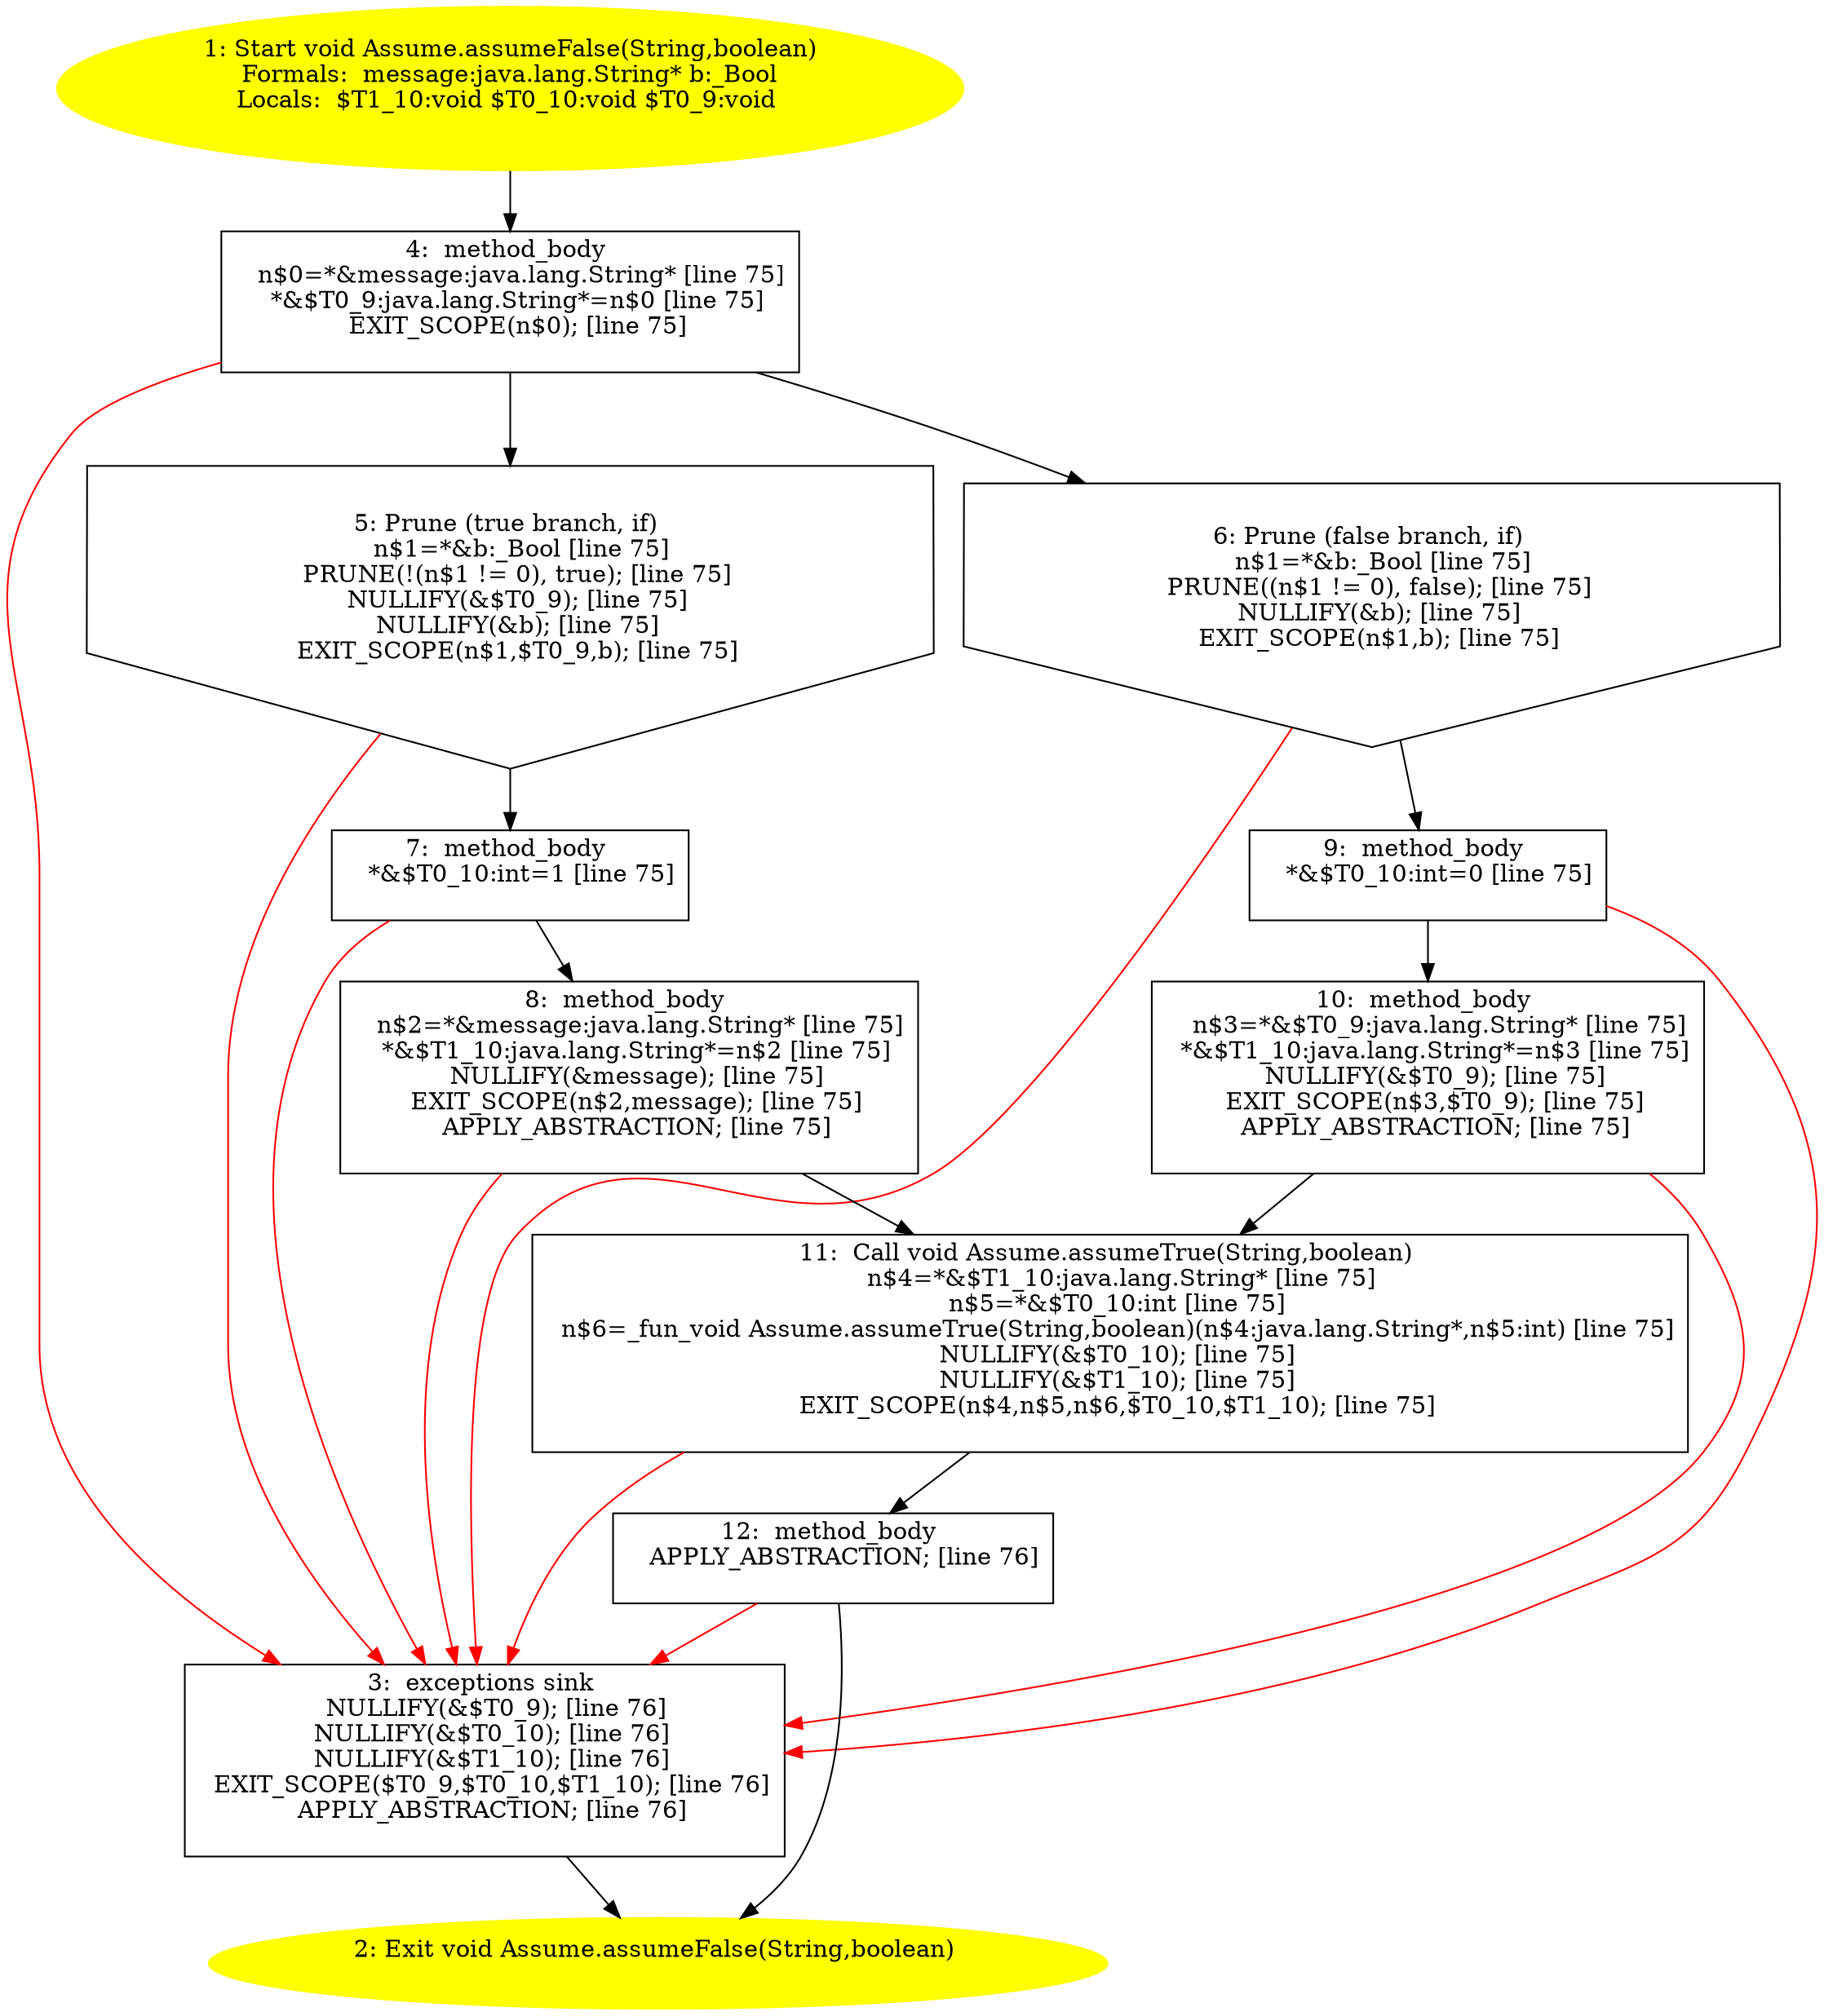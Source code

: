 /* @generated */
digraph cfg {
"org.junit.Assume.assumeFalse(java.lang.String,boolean):void.ac1962d0bf3c26519f1c427412947d15_1" [label="1: Start void Assume.assumeFalse(String,boolean)\nFormals:  message:java.lang.String* b:_Bool\nLocals:  $T1_10:void $T0_10:void $T0_9:void \n  " color=yellow style=filled]
	

	 "org.junit.Assume.assumeFalse(java.lang.String,boolean):void.ac1962d0bf3c26519f1c427412947d15_1" -> "org.junit.Assume.assumeFalse(java.lang.String,boolean):void.ac1962d0bf3c26519f1c427412947d15_4" ;
"org.junit.Assume.assumeFalse(java.lang.String,boolean):void.ac1962d0bf3c26519f1c427412947d15_2" [label="2: Exit void Assume.assumeFalse(String,boolean) \n  " color=yellow style=filled]
	

"org.junit.Assume.assumeFalse(java.lang.String,boolean):void.ac1962d0bf3c26519f1c427412947d15_3" [label="3:  exceptions sink \n   NULLIFY(&$T0_9); [line 76]\n  NULLIFY(&$T0_10); [line 76]\n  NULLIFY(&$T1_10); [line 76]\n  EXIT_SCOPE($T0_9,$T0_10,$T1_10); [line 76]\n  APPLY_ABSTRACTION; [line 76]\n " shape="box"]
	

	 "org.junit.Assume.assumeFalse(java.lang.String,boolean):void.ac1962d0bf3c26519f1c427412947d15_3" -> "org.junit.Assume.assumeFalse(java.lang.String,boolean):void.ac1962d0bf3c26519f1c427412947d15_2" ;
"org.junit.Assume.assumeFalse(java.lang.String,boolean):void.ac1962d0bf3c26519f1c427412947d15_4" [label="4:  method_body \n   n$0=*&message:java.lang.String* [line 75]\n  *&$T0_9:java.lang.String*=n$0 [line 75]\n  EXIT_SCOPE(n$0); [line 75]\n " shape="box"]
	

	 "org.junit.Assume.assumeFalse(java.lang.String,boolean):void.ac1962d0bf3c26519f1c427412947d15_4" -> "org.junit.Assume.assumeFalse(java.lang.String,boolean):void.ac1962d0bf3c26519f1c427412947d15_5" ;
	 "org.junit.Assume.assumeFalse(java.lang.String,boolean):void.ac1962d0bf3c26519f1c427412947d15_4" -> "org.junit.Assume.assumeFalse(java.lang.String,boolean):void.ac1962d0bf3c26519f1c427412947d15_6" ;
	 "org.junit.Assume.assumeFalse(java.lang.String,boolean):void.ac1962d0bf3c26519f1c427412947d15_4" -> "org.junit.Assume.assumeFalse(java.lang.String,boolean):void.ac1962d0bf3c26519f1c427412947d15_3" [color="red" ];
"org.junit.Assume.assumeFalse(java.lang.String,boolean):void.ac1962d0bf3c26519f1c427412947d15_5" [label="5: Prune (true branch, if) \n   n$1=*&b:_Bool [line 75]\n  PRUNE(!(n$1 != 0), true); [line 75]\n  NULLIFY(&$T0_9); [line 75]\n  NULLIFY(&b); [line 75]\n  EXIT_SCOPE(n$1,$T0_9,b); [line 75]\n " shape="invhouse"]
	

	 "org.junit.Assume.assumeFalse(java.lang.String,boolean):void.ac1962d0bf3c26519f1c427412947d15_5" -> "org.junit.Assume.assumeFalse(java.lang.String,boolean):void.ac1962d0bf3c26519f1c427412947d15_7" ;
	 "org.junit.Assume.assumeFalse(java.lang.String,boolean):void.ac1962d0bf3c26519f1c427412947d15_5" -> "org.junit.Assume.assumeFalse(java.lang.String,boolean):void.ac1962d0bf3c26519f1c427412947d15_3" [color="red" ];
"org.junit.Assume.assumeFalse(java.lang.String,boolean):void.ac1962d0bf3c26519f1c427412947d15_6" [label="6: Prune (false branch, if) \n   n$1=*&b:_Bool [line 75]\n  PRUNE((n$1 != 0), false); [line 75]\n  NULLIFY(&b); [line 75]\n  EXIT_SCOPE(n$1,b); [line 75]\n " shape="invhouse"]
	

	 "org.junit.Assume.assumeFalse(java.lang.String,boolean):void.ac1962d0bf3c26519f1c427412947d15_6" -> "org.junit.Assume.assumeFalse(java.lang.String,boolean):void.ac1962d0bf3c26519f1c427412947d15_9" ;
	 "org.junit.Assume.assumeFalse(java.lang.String,boolean):void.ac1962d0bf3c26519f1c427412947d15_6" -> "org.junit.Assume.assumeFalse(java.lang.String,boolean):void.ac1962d0bf3c26519f1c427412947d15_3" [color="red" ];
"org.junit.Assume.assumeFalse(java.lang.String,boolean):void.ac1962d0bf3c26519f1c427412947d15_7" [label="7:  method_body \n   *&$T0_10:int=1 [line 75]\n " shape="box"]
	

	 "org.junit.Assume.assumeFalse(java.lang.String,boolean):void.ac1962d0bf3c26519f1c427412947d15_7" -> "org.junit.Assume.assumeFalse(java.lang.String,boolean):void.ac1962d0bf3c26519f1c427412947d15_8" ;
	 "org.junit.Assume.assumeFalse(java.lang.String,boolean):void.ac1962d0bf3c26519f1c427412947d15_7" -> "org.junit.Assume.assumeFalse(java.lang.String,boolean):void.ac1962d0bf3c26519f1c427412947d15_3" [color="red" ];
"org.junit.Assume.assumeFalse(java.lang.String,boolean):void.ac1962d0bf3c26519f1c427412947d15_8" [label="8:  method_body \n   n$2=*&message:java.lang.String* [line 75]\n  *&$T1_10:java.lang.String*=n$2 [line 75]\n  NULLIFY(&message); [line 75]\n  EXIT_SCOPE(n$2,message); [line 75]\n  APPLY_ABSTRACTION; [line 75]\n " shape="box"]
	

	 "org.junit.Assume.assumeFalse(java.lang.String,boolean):void.ac1962d0bf3c26519f1c427412947d15_8" -> "org.junit.Assume.assumeFalse(java.lang.String,boolean):void.ac1962d0bf3c26519f1c427412947d15_11" ;
	 "org.junit.Assume.assumeFalse(java.lang.String,boolean):void.ac1962d0bf3c26519f1c427412947d15_8" -> "org.junit.Assume.assumeFalse(java.lang.String,boolean):void.ac1962d0bf3c26519f1c427412947d15_3" [color="red" ];
"org.junit.Assume.assumeFalse(java.lang.String,boolean):void.ac1962d0bf3c26519f1c427412947d15_9" [label="9:  method_body \n   *&$T0_10:int=0 [line 75]\n " shape="box"]
	

	 "org.junit.Assume.assumeFalse(java.lang.String,boolean):void.ac1962d0bf3c26519f1c427412947d15_9" -> "org.junit.Assume.assumeFalse(java.lang.String,boolean):void.ac1962d0bf3c26519f1c427412947d15_10" ;
	 "org.junit.Assume.assumeFalse(java.lang.String,boolean):void.ac1962d0bf3c26519f1c427412947d15_9" -> "org.junit.Assume.assumeFalse(java.lang.String,boolean):void.ac1962d0bf3c26519f1c427412947d15_3" [color="red" ];
"org.junit.Assume.assumeFalse(java.lang.String,boolean):void.ac1962d0bf3c26519f1c427412947d15_10" [label="10:  method_body \n   n$3=*&$T0_9:java.lang.String* [line 75]\n  *&$T1_10:java.lang.String*=n$3 [line 75]\n  NULLIFY(&$T0_9); [line 75]\n  EXIT_SCOPE(n$3,$T0_9); [line 75]\n  APPLY_ABSTRACTION; [line 75]\n " shape="box"]
	

	 "org.junit.Assume.assumeFalse(java.lang.String,boolean):void.ac1962d0bf3c26519f1c427412947d15_10" -> "org.junit.Assume.assumeFalse(java.lang.String,boolean):void.ac1962d0bf3c26519f1c427412947d15_11" ;
	 "org.junit.Assume.assumeFalse(java.lang.String,boolean):void.ac1962d0bf3c26519f1c427412947d15_10" -> "org.junit.Assume.assumeFalse(java.lang.String,boolean):void.ac1962d0bf3c26519f1c427412947d15_3" [color="red" ];
"org.junit.Assume.assumeFalse(java.lang.String,boolean):void.ac1962d0bf3c26519f1c427412947d15_11" [label="11:  Call void Assume.assumeTrue(String,boolean) \n   n$4=*&$T1_10:java.lang.String* [line 75]\n  n$5=*&$T0_10:int [line 75]\n  n$6=_fun_void Assume.assumeTrue(String,boolean)(n$4:java.lang.String*,n$5:int) [line 75]\n  NULLIFY(&$T0_10); [line 75]\n  NULLIFY(&$T1_10); [line 75]\n  EXIT_SCOPE(n$4,n$5,n$6,$T0_10,$T1_10); [line 75]\n " shape="box"]
	

	 "org.junit.Assume.assumeFalse(java.lang.String,boolean):void.ac1962d0bf3c26519f1c427412947d15_11" -> "org.junit.Assume.assumeFalse(java.lang.String,boolean):void.ac1962d0bf3c26519f1c427412947d15_12" ;
	 "org.junit.Assume.assumeFalse(java.lang.String,boolean):void.ac1962d0bf3c26519f1c427412947d15_11" -> "org.junit.Assume.assumeFalse(java.lang.String,boolean):void.ac1962d0bf3c26519f1c427412947d15_3" [color="red" ];
"org.junit.Assume.assumeFalse(java.lang.String,boolean):void.ac1962d0bf3c26519f1c427412947d15_12" [label="12:  method_body \n   APPLY_ABSTRACTION; [line 76]\n " shape="box"]
	

	 "org.junit.Assume.assumeFalse(java.lang.String,boolean):void.ac1962d0bf3c26519f1c427412947d15_12" -> "org.junit.Assume.assumeFalse(java.lang.String,boolean):void.ac1962d0bf3c26519f1c427412947d15_2" ;
	 "org.junit.Assume.assumeFalse(java.lang.String,boolean):void.ac1962d0bf3c26519f1c427412947d15_12" -> "org.junit.Assume.assumeFalse(java.lang.String,boolean):void.ac1962d0bf3c26519f1c427412947d15_3" [color="red" ];
}
